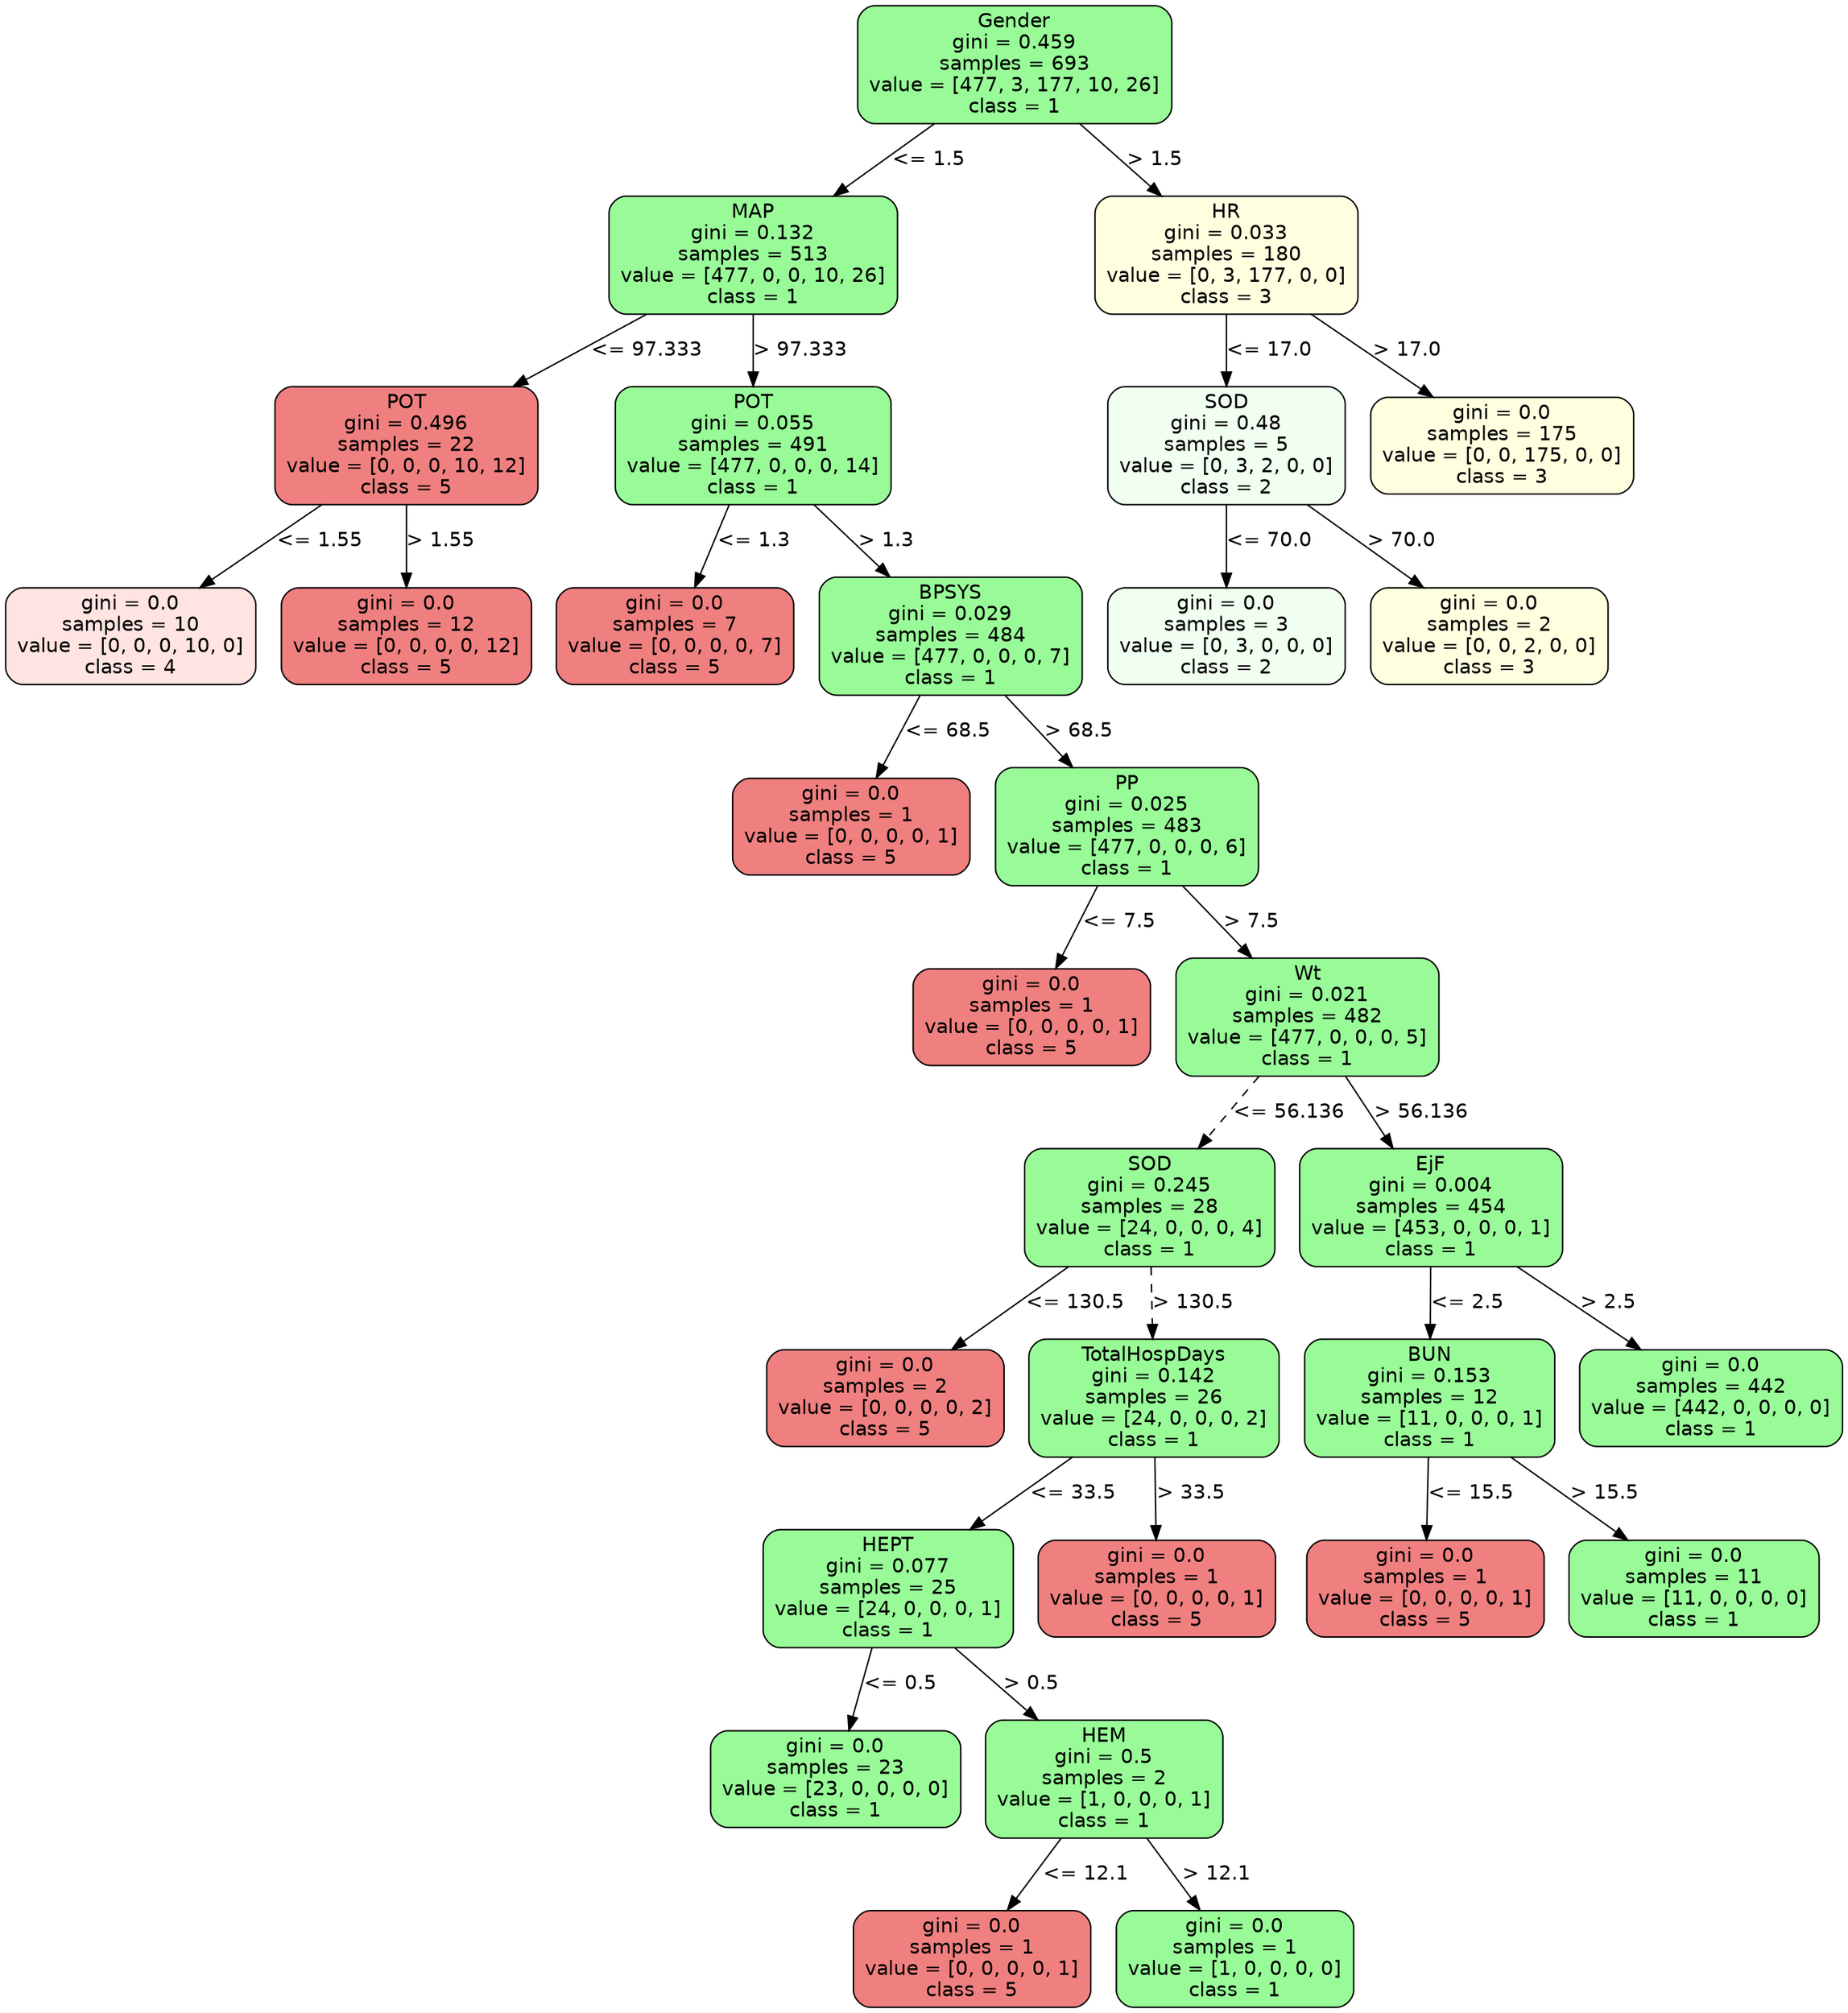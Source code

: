strict digraph Tree {
	graph [bb="0,0,1102,1408"];
	node [color=black,
		fontname=helvetica,
		label="\N",
		shape=box,
		style="filled, rounded"
	];
	edge [fontname=helvetica];
	0	[fillcolor=palegreen,
		height=1.1528,
		label="Gender\ngini = 0.459\nsamples = 693\nvalue = [477, 3, 177, 10, 26]\nclass = 1",
		pos="605.5,1366.5",
		width=2.5694];
	1	[fillcolor=palegreen,
		height=1.1528,
		label="MAP\ngini = 0.132\nsamples = 513\nvalue = [477, 0, 0, 10, 26]\nclass = 1",
		pos="447.5,1232.5",
		width=2.3611];
	0 -> 1	[label="<= 1.5",
		labelangle=45,
		labeldistance=2.5,
		lp="551.5,1299.5",
		op="<=",
		param=1.5,
		pos="e,496.03,1274 556.81,1324.8 540.06,1310.8 521.17,1295 503.86,1280.6",
		style=solid];
	26	[fillcolor=lightyellow,
		height=1.1528,
		label="HR\ngini = 0.033\nsamples = 180\nvalue = [0, 3, 177, 0, 0]\nclass = 3",
		pos="732.5,1232.5",
		width=2.1528];
	0 -> 26	[label="> 1.5",
		labelangle=-45,
		labeldistance=2.5,
		lp="689,1299.5",
		op=">",
		param=1.5,
		pos="e,693.27,1274.3 644.64,1324.8 657.8,1311.1 672.6,1295.8 686.25,1281.6",
		style=solid];
	2	[fillcolor=lightcoral,
		height=1.1528,
		label="POT\ngini = 0.496\nsamples = 22\nvalue = [0, 0, 0, 10, 12]\nclass = 5",
		pos="238.5,1098.5",
		width=2.1528];
	1 -> 2	[label="<= 97.333",
		lp="380.5,1165.5",
		op="<=",
		param=97.333,
		pos="e,302.87,1140.2 383.37,1191 360.61,1176.6 334.83,1160.3 311.39,1145.5",
		style=solid];
	5	[fillcolor=palegreen,
		height=1.1528,
		label="POT\ngini = 0.055\nsamples = 491\nvalue = [477, 0, 0, 0, 14]\nclass = 1",
		pos="447.5,1098.5",
		width=2.25];
	1 -> 5	[label="> 97.333",
		lp="474.5,1165.5",
		op=">",
		param=97.333,
		pos="e,447.5,1140.3 447.5,1190.8 447.5,1178 447.5,1163.7 447.5,1150.3",
		style=solid];
	3	[fillcolor=mistyrose,
		height=0.94444,
		label="gini = 0.0\nsamples = 10\nvalue = [0, 0, 0, 10, 0]\nclass = 4",
		pos="73.5,964.5",
		width=2.0417];
	2 -> 3	[label="<= 1.55",
		lp="185,1031.5",
		op="<=",
		param=1.55,
		pos="e,114.79,998.53 187.65,1056.8 167,1040.3 143.24,1021.3 122.75,1004.9",
		style=solid];
	4	[fillcolor=lightcoral,
		height=0.94444,
		label="gini = 0.0\nsamples = 12\nvalue = [0, 0, 0, 0, 12]\nclass = 5",
		pos="238.5,964.5",
		width=2.0417];
	2 -> 4	[label="> 1.55",
		lp="258,1031.5",
		op=">",
		param=1.55,
		pos="e,238.5,998.74 238.5,1056.8 238.5,1041.7 238.5,1024.4 238.5,1009.1",
		style=solid];
	6	[fillcolor=lightcoral,
		height=0.94444,
		label="gini = 0.0\nsamples = 7\nvalue = [0, 0, 0, 0, 7]\nclass = 5",
		pos="400.5,964.5",
		width=1.9444];
	5 -> 6	[label="<= 1.3",
		lp="445.5,1031.5",
		op="<=",
		param=1.3,
		pos="e,412.34,998.74 433.01,1056.8 427.52,1041.4 421.25,1023.8 415.69,1008.2",
		style=solid];
	7	[fillcolor=palegreen,
		height=1.1528,
		label="BPSYS\ngini = 0.029\nsamples = 484\nvalue = [477, 0, 0, 0, 7]\nclass = 1",
		pos="566.5,964.5",
		width=2.1528];
	5 -> 7	[label="> 1.3",
		lp="527,1031.5",
		op=">",
		param=1.3,
		pos="e,529.74,1006.3 484.17,1056.8 496.39,1043.3 510.12,1028 522.81,1014",
		style=solid];
	8	[fillcolor=lightcoral,
		height=0.94444,
		label="gini = 0.0\nsamples = 1\nvalue = [0, 0, 0, 0, 1]\nclass = 5",
		pos="507.5,830.5",
		width=1.9444];
	7 -> 8	[label="<= 68.5",
		lp="563,897.5",
		op="<=",
		param=68.5,
		pos="e,522.36,864.74 548.32,922.82 541.42,907.39 533.55,889.78 526.57,874.17",
		style=solid];
	9	[fillcolor=palegreen,
		height=1.1528,
		label="PP\ngini = 0.025\nsamples = 483\nvalue = [477, 0, 0, 0, 6]\nclass = 1",
		pos="673.5,830.5",
		width=2.1528];
	7 -> 9	[label="> 68.5",
		lp="643,897.5",
		op=">",
		param=68.5,
		pos="e,640.45,872.27 599.48,922.82 610.36,909.39 622.58,894.32 633.9,880.35",
		style=solid];
	10	[fillcolor=lightcoral,
		height=0.94444,
		label="gini = 0.0\nsamples = 1\nvalue = [0, 0, 0, 0, 1]\nclass = 5",
		pos="616.5,696.5",
		width=1.9444];
	9 -> 10	[label="<= 7.5",
		lp="667.5,763.5",
		op="<=",
		param=7.5,
		pos="e,630.86,730.74 655.93,788.82 649.27,773.39 641.67,755.78 634.92,740.17",
		style=solid];
	11	[fillcolor=palegreen,
		height=1.1528,
		label="Wt\ngini = 0.021\nsamples = 482\nvalue = [477, 0, 0, 0, 5]\nclass = 1",
		pos="782.5,696.5",
		width=2.1528];
	9 -> 11	[label="> 7.5",
		lp="747,763.5",
		op=">",
		param=7.5,
		pos="e,748.83,738.27 707.09,788.82 718.18,775.39 730.62,760.32 742.16,746.35",
		style=solid];
	12	[fillcolor=palegreen,
		height=1.1528,
		label="SOD\ngini = 0.245\nsamples = 28\nvalue = [24, 0, 0, 0, 4]\nclass = 1",
		pos="687.5,562.5",
		width=2.0417];
	11 -> 12	[label="<= 56.136",
		lp="769.5,629.5",
		op="<=",
		param=56.136,
		pos="e,716.85,604.27 753.22,654.82 743.65,641.52 732.92,626.6 722.94,612.74",
		style=dashed];
	21	[fillcolor=palegreen,
		height=1.1528,
		label="EjF\ngini = 0.004\nsamples = 454\nvalue = [453, 0, 0, 0, 1]\nclass = 1",
		pos="856.5,562.5",
		width=2.1528];
	11 -> 21	[label="> 56.136",
		lp="849.5,629.5",
		op=">",
		param=56.136,
		pos="e,833.64,604.27 805.31,654.82 812.69,641.64 820.97,626.89 828.67,613.14",
		style=solid];
	13	[fillcolor=lightcoral,
		height=0.94444,
		label="gini = 0.0\nsamples = 2\nvalue = [0, 0, 0, 0, 2]\nclass = 5",
		pos="528.5,428.5",
		width=1.9444];
	12 -> 13	[label="<= 130.5",
		lp="641,495.5",
		op="<=",
		param=130.5,
		pos="e,568.29,462.53 638.5,520.82 618.69,504.37 595.9,485.46 576.23,469.12",
		style=solid];
	14	[fillcolor=palegreen,
		height=1.1528,
		label="TotalHospDays\ngini = 0.142\nsamples = 26\nvalue = [24, 0, 0, 0, 2]\nclass = 1",
		pos="690.5,428.5",
		width=2.0417];
	12 -> 14	[label="> 130.5",
		lp="712.5,495.5",
		op=">",
		param=130.5,
		pos="e,689.57,470.27 688.42,520.82 688.72,508.02 689.04,493.73 689.35,480.32",
		style=dashed];
	15	[fillcolor=palegreen,
		height=1.1528,
		label="HEPT\ngini = 0.077\nsamples = 25\nvalue = [24, 0, 0, 0, 1]\nclass = 1",
		pos="530.5,294.5",
		width=2.0417];
	14 -> 15	[label="<= 33.5",
		lp="639,361.5",
		op="<=",
		param=33.5,
		pos="e,579.65,336.05 641.19,386.82 624.23,372.83 605.1,357.04 587.57,342.59",
		style=solid];
	20	[fillcolor=lightcoral,
		height=0.94444,
		label="gini = 0.0\nsamples = 1\nvalue = [0, 0, 0, 0, 1]\nclass = 5",
		pos="692.5,294.5",
		width=1.9444];
	14 -> 20	[label="> 33.5",
		lp="712,361.5",
		op=">",
		param=33.5,
		pos="e,692,328.74 691.12,386.82 691.35,371.68 691.61,354.44 691.84,339.05",
		style=solid];
	16	[fillcolor=palegreen,
		height=0.94444,
		label="gini = 0.0\nsamples = 23\nvalue = [23, 0, 0, 0, 0]\nclass = 1",
		pos="499.5,160.5",
		width=2.0417];
	15 -> 16	[label="<= 0.5",
		lp="536.5,227.5",
		op="<=",
		param=0.5,
		pos="e,507.31,194.74 520.95,252.82 517.36,237.53 513.26,220.11 509.62,204.61",
		style=solid];
	17	[fillcolor=palegreen,
		height=1.1528,
		label="HEM\ngini = 0.5\nsamples = 2\nvalue = [1, 0, 0, 0, 1]\nclass = 1",
		pos="661.5,160.5",
		width=1.9444];
	15 -> 17	[label="> 0.5",
		lp="616,227.5",
		op=">",
		param=0.5,
		pos="e,621.03,202.27 570.87,252.82 584.45,239.14 599.71,223.76 613.79,209.57",
		style=solid];
	18	[fillcolor=lightcoral,
		height=0.94444,
		label="gini = 0.0\nsamples = 1\nvalue = [0, 0, 0, 0, 1]\nclass = 5",
		pos="582.5,34",
		width=1.9444];
	17 -> 18	[label="<= 12.1",
		lp="648,93.5",
		op="<=",
		param=12.1,
		pos="e,603.68,68.379 635.63,118.73 627.14,105.35 617.69,90.465 609.15,76.995",
		style=solid];
	19	[fillcolor=palegreen,
		height=0.94444,
		label="gini = 0.0\nsamples = 1\nvalue = [1, 0, 0, 0, 0]\nclass = 1",
		pos="740.5,34",
		width=1.9444];
	17 -> 19	[label="> 12.1",
		lp="728,93.5",
		op=">",
		param=12.1,
		pos="e,719.32,68.379 687.37,118.73 695.86,105.35 705.31,90.465 713.85,76.995",
		style=solid];
	22	[fillcolor=palegreen,
		height=1.1528,
		label="BUN\ngini = 0.153\nsamples = 12\nvalue = [11, 0, 0, 0, 1]\nclass = 1",
		pos="855.5,428.5",
		width=2.0417];
	21 -> 22	[label="<= 2.5",
		lp="876.5,495.5",
		op="<=",
		param=2.5,
		pos="e,855.81,470.27 856.19,520.82 856.09,508.02 855.99,493.73 855.88,480.32",
		style=solid];
	25	[fillcolor=palegreen,
		height=0.94444,
		label="gini = 0.0\nsamples = 442\nvalue = [442, 0, 0, 0, 0]\nclass = 1",
		pos="1024.5,428.5",
		width=2.1528];
	21 -> 25	[label="> 2.5",
		lp="962,495.5",
		op=">",
		param=2.5,
		pos="e,982.46,462.53 908.28,520.82 929.3,504.3 953.5,485.29 974.35,468.9",
		style=solid];
	23	[fillcolor=lightcoral,
		height=0.94444,
		label="gini = 0.0\nsamples = 1\nvalue = [0, 0, 0, 0, 1]\nclass = 5",
		pos="853.5,294.5",
		width=1.9444];
	22 -> 23	[label="<= 15.5",
		lp="879,361.5",
		op="<=",
		param=15.5,
		pos="e,854,328.74 854.88,386.82 854.65,371.68 854.39,354.44 854.16,339.05",
		style=solid];
	24	[fillcolor=palegreen,
		height=0.94444,
		label="gini = 0.0\nsamples = 11\nvalue = [11, 0, 0, 0, 0]\nclass = 1",
		pos="1015.5,294.5",
		width=2.0417];
	22 -> 24	[label="> 15.5",
		lp="960,361.5",
		op=">",
		param=15.5,
		pos="e,975.46,328.53 904.81,386.82 924.83,370.3 947.88,351.29 967.74,334.9",
		style=solid];
	27	[fillcolor=honeydew,
		height=1.1528,
		label="SOD\ngini = 0.48\nsamples = 5\nvalue = [0, 3, 2, 0, 0]\nclass = 2",
		pos="732.5,1098.5",
		width=1.9444];
	26 -> 27	[label="<= 17.0",
		lp="756,1165.5",
		op="<=",
		param=17.0,
		pos="e,732.5,1140.3 732.5,1190.8 732.5,1178 732.5,1163.7 732.5,1150.3",
		style=solid];
	30	[fillcolor=lightyellow,
		height=0.94444,
		label="gini = 0.0\nsamples = 175\nvalue = [0, 0, 175, 0, 0]\nclass = 3",
		pos="898.5,1098.5",
		width=2.1528];
	26 -> 30	[label="> 17.0",
		lp="840,1165.5",
		op=">",
		param=17.0,
		pos="e,856.96,1132.5 783.66,1190.8 804.43,1174.3 828.34,1155.3 848.95,1138.9",
		style=solid];
	28	[fillcolor=honeydew,
		height=0.94444,
		label="gini = 0.0\nsamples = 3\nvalue = [0, 3, 0, 0, 0]\nclass = 2",
		pos="732.5,964.5",
		width=1.9444];
	27 -> 28	[label="<= 70.0",
		lp="756,1031.5",
		op="<=",
		param=70.0,
		pos="e,732.5,998.74 732.5,1056.8 732.5,1041.7 732.5,1024.4 732.5,1009.1",
		style=solid];
	29	[fillcolor=lightyellow,
		height=0.94444,
		label="gini = 0.0\nsamples = 2\nvalue = [0, 0, 2, 0, 0]\nclass = 3",
		pos="890.5,964.5",
		width=1.9444];
	27 -> 29	[label="> 70.0",
		lp="836,1031.5",
		op=">",
		param=70.0,
		pos="e,850.97,998.53 781.19,1056.8 800.88,1040.4 823.52,1021.5 843.07,1005.1",
		style=solid];
}

